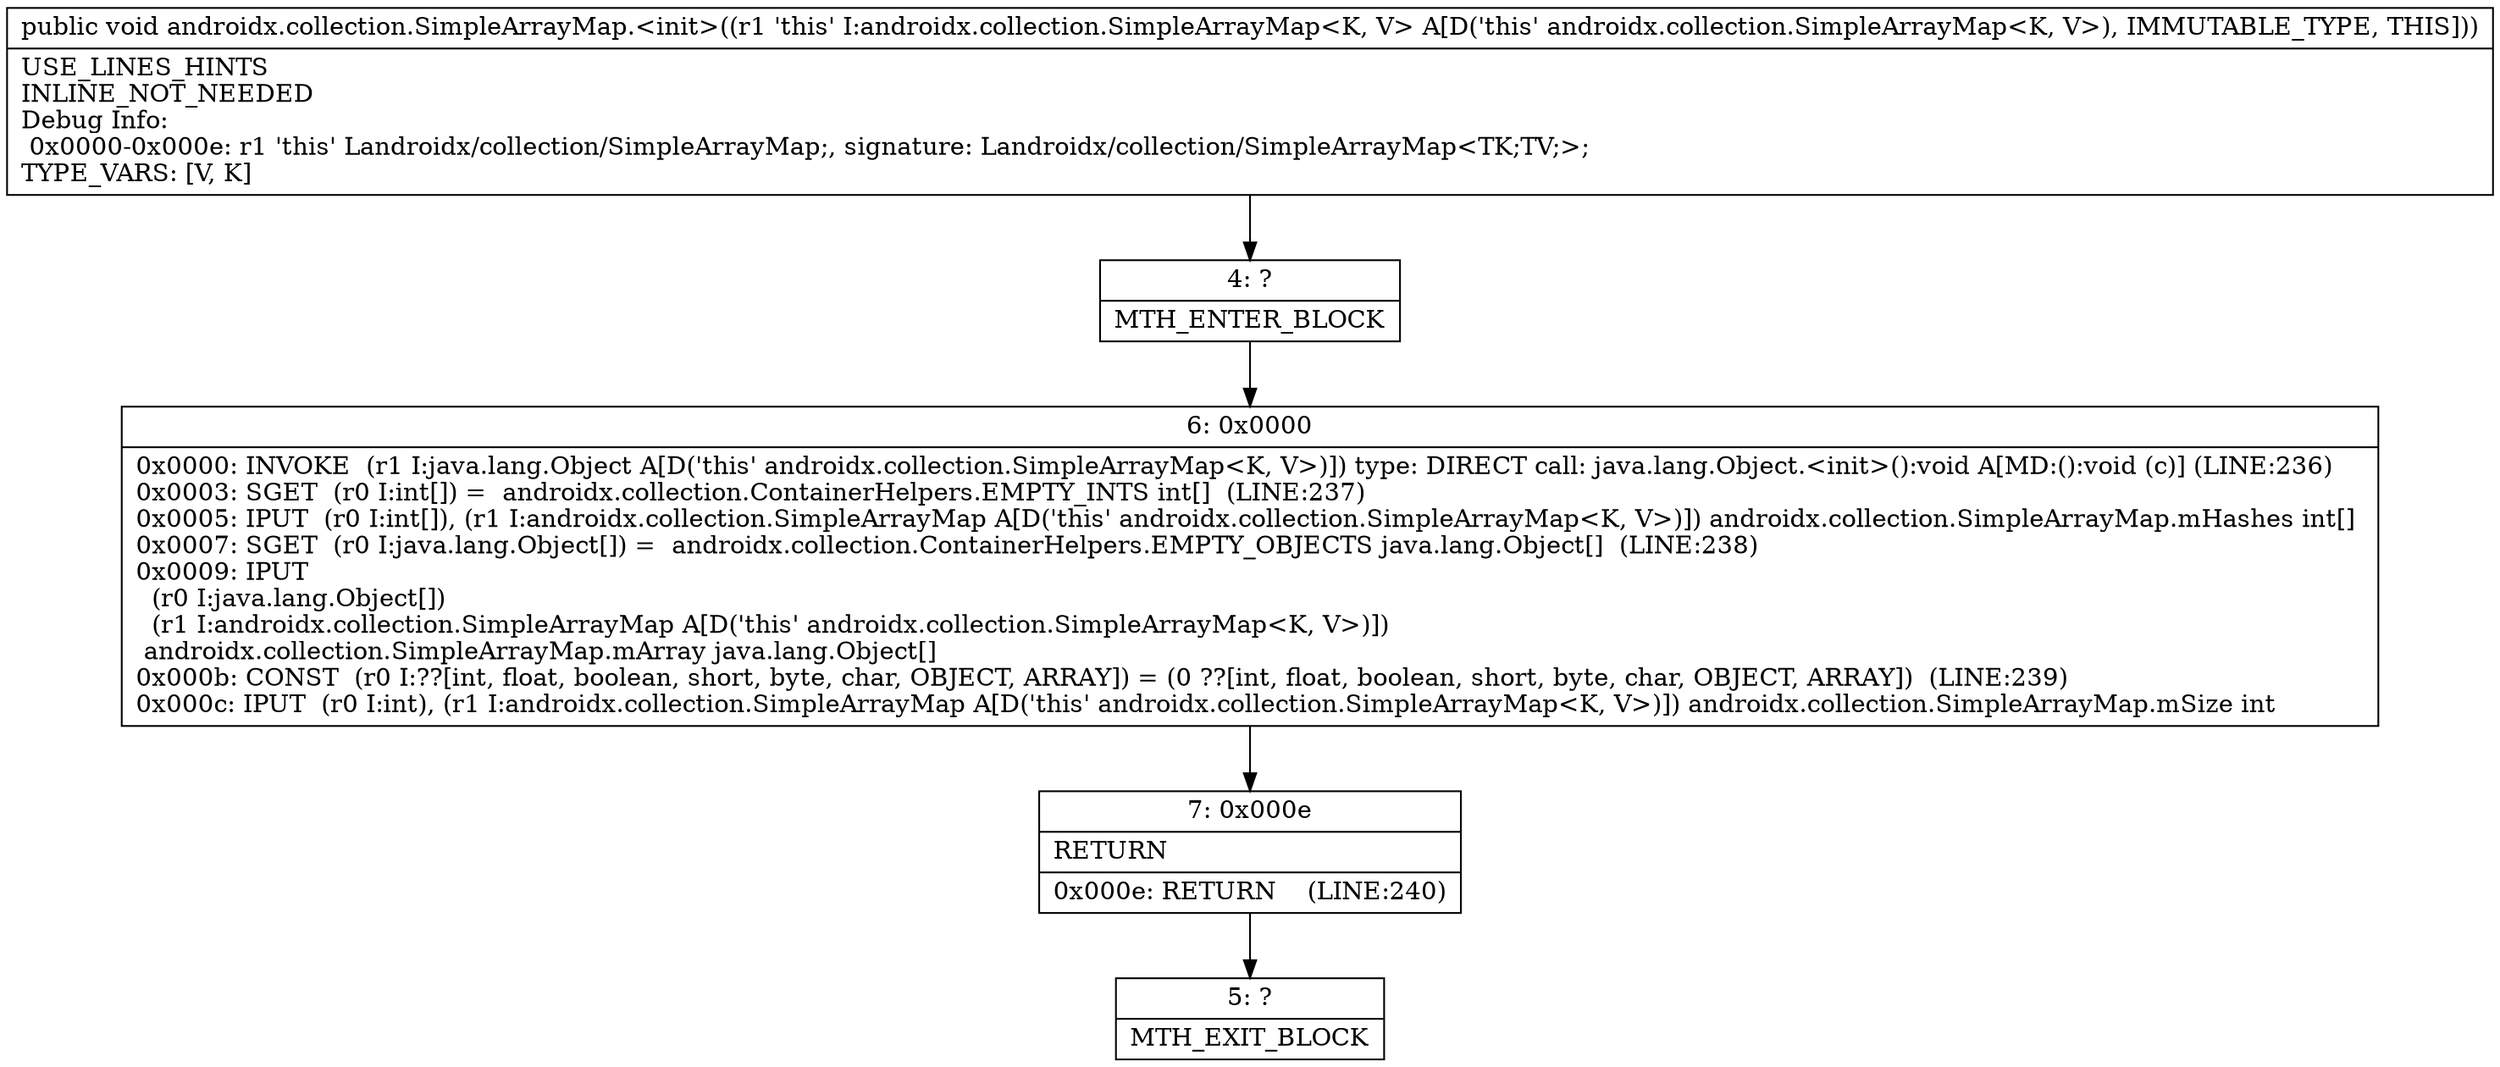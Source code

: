 digraph "CFG forandroidx.collection.SimpleArrayMap.\<init\>()V" {
Node_4 [shape=record,label="{4\:\ ?|MTH_ENTER_BLOCK\l}"];
Node_6 [shape=record,label="{6\:\ 0x0000|0x0000: INVOKE  (r1 I:java.lang.Object A[D('this' androidx.collection.SimpleArrayMap\<K, V\>)]) type: DIRECT call: java.lang.Object.\<init\>():void A[MD:():void (c)] (LINE:236)\l0x0003: SGET  (r0 I:int[]) =  androidx.collection.ContainerHelpers.EMPTY_INTS int[]  (LINE:237)\l0x0005: IPUT  (r0 I:int[]), (r1 I:androidx.collection.SimpleArrayMap A[D('this' androidx.collection.SimpleArrayMap\<K, V\>)]) androidx.collection.SimpleArrayMap.mHashes int[] \l0x0007: SGET  (r0 I:java.lang.Object[]) =  androidx.collection.ContainerHelpers.EMPTY_OBJECTS java.lang.Object[]  (LINE:238)\l0x0009: IPUT  \l  (r0 I:java.lang.Object[])\l  (r1 I:androidx.collection.SimpleArrayMap A[D('this' androidx.collection.SimpleArrayMap\<K, V\>)])\l androidx.collection.SimpleArrayMap.mArray java.lang.Object[] \l0x000b: CONST  (r0 I:??[int, float, boolean, short, byte, char, OBJECT, ARRAY]) = (0 ??[int, float, boolean, short, byte, char, OBJECT, ARRAY])  (LINE:239)\l0x000c: IPUT  (r0 I:int), (r1 I:androidx.collection.SimpleArrayMap A[D('this' androidx.collection.SimpleArrayMap\<K, V\>)]) androidx.collection.SimpleArrayMap.mSize int \l}"];
Node_7 [shape=record,label="{7\:\ 0x000e|RETURN\l|0x000e: RETURN    (LINE:240)\l}"];
Node_5 [shape=record,label="{5\:\ ?|MTH_EXIT_BLOCK\l}"];
MethodNode[shape=record,label="{public void androidx.collection.SimpleArrayMap.\<init\>((r1 'this' I:androidx.collection.SimpleArrayMap\<K, V\> A[D('this' androidx.collection.SimpleArrayMap\<K, V\>), IMMUTABLE_TYPE, THIS]))  | USE_LINES_HINTS\lINLINE_NOT_NEEDED\lDebug Info:\l  0x0000\-0x000e: r1 'this' Landroidx\/collection\/SimpleArrayMap;, signature: Landroidx\/collection\/SimpleArrayMap\<TK;TV;\>;\lTYPE_VARS: [V, K]\l}"];
MethodNode -> Node_4;Node_4 -> Node_6;
Node_6 -> Node_7;
Node_7 -> Node_5;
}

